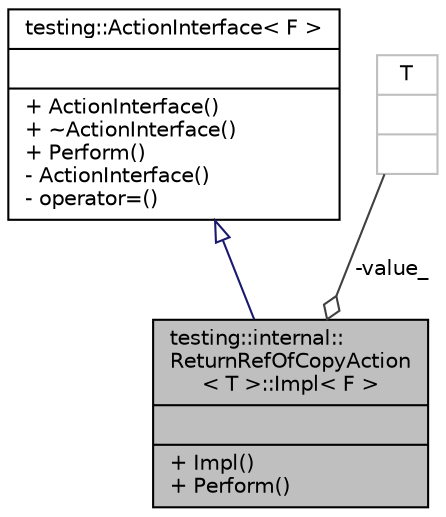 digraph "testing::internal::ReturnRefOfCopyAction&lt; T &gt;::Impl&lt; F &gt;"
{
 // LATEX_PDF_SIZE
  bgcolor="transparent";
  edge [fontname="Helvetica",fontsize="10",labelfontname="Helvetica",labelfontsize="10"];
  node [fontname="Helvetica",fontsize="10",shape=record];
  Node1 [label="{testing::internal::\lReturnRefOfCopyAction\l\< T \>::Impl\< F \>\n||+ Impl()\l+ Perform()\l}",height=0.2,width=0.4,color="black", fillcolor="grey75", style="filled", fontcolor="black",tooltip=" "];
  Node2 -> Node1 [dir="back",color="midnightblue",fontsize="10",style="solid",arrowtail="onormal",fontname="Helvetica"];
  Node2 [label="{testing::ActionInterface\< F \>\n||+ ActionInterface()\l+ ~ActionInterface()\l+ Perform()\l- ActionInterface()\l- operator=()\l}",height=0.2,width=0.4,color="black",URL="$classtesting_1_1ActionInterface.html",tooltip=" "];
  Node3 -> Node1 [color="grey25",fontsize="10",style="solid",label=" -value_" ,arrowhead="odiamond",fontname="Helvetica"];
  Node3 [label="{T\n||}",height=0.2,width=0.4,color="grey75",tooltip=" "];
}
